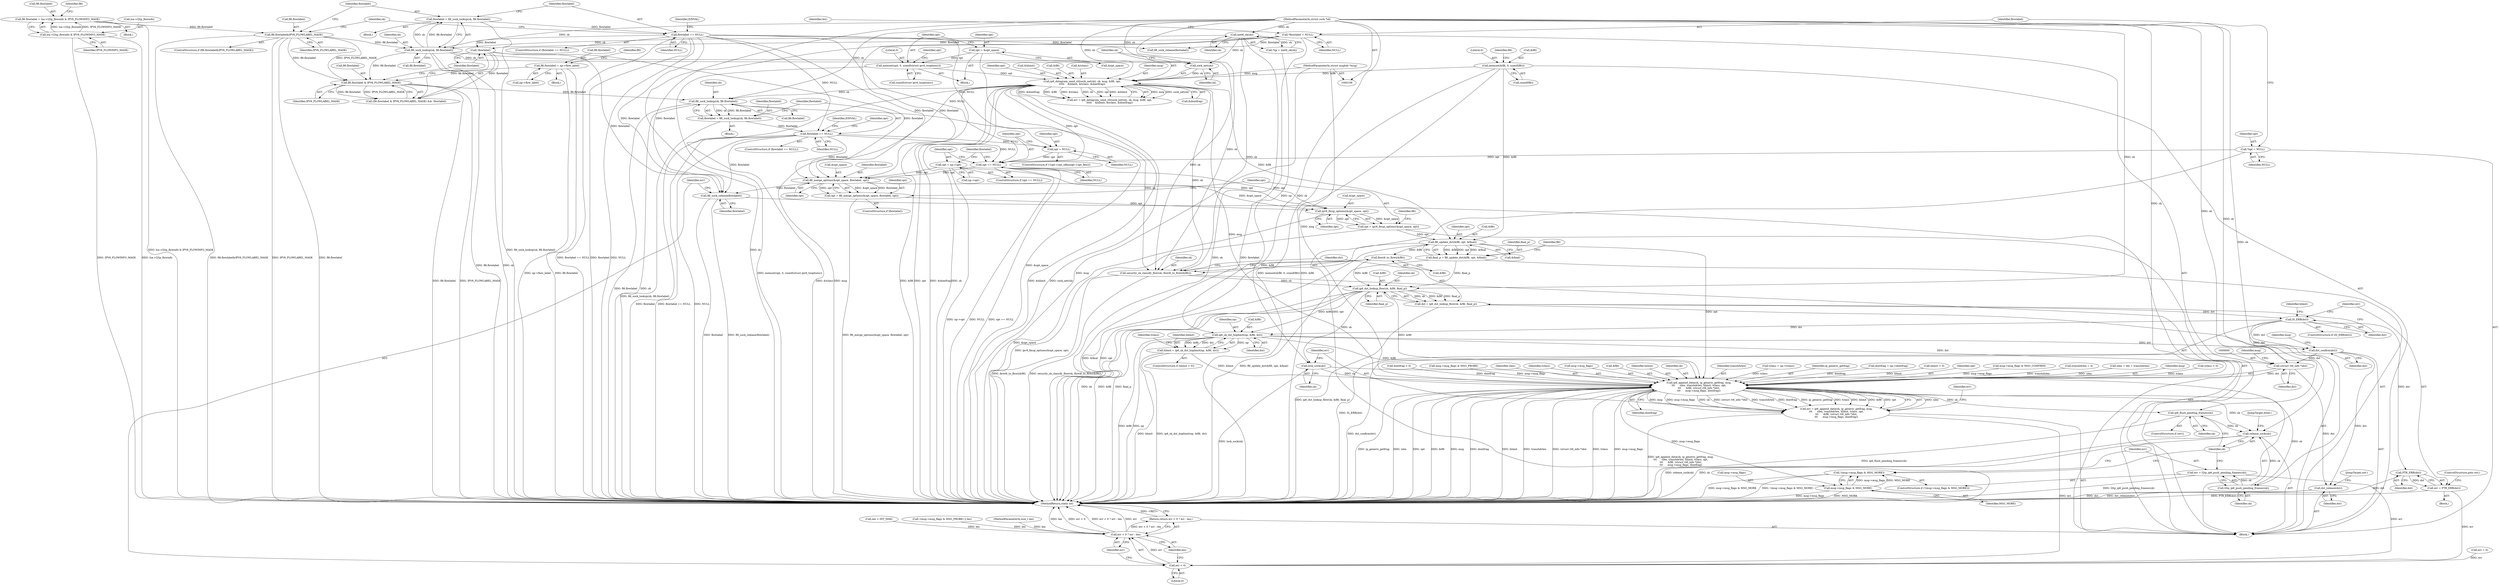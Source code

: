 digraph "1_linux_45f6fad84cc305103b28d73482b344d7f5b76f39_19@pointer" {
"1000429" [label="(Call,fl6_merge_options(&opt_space, flowlabel, opt))"];
"1000125" [label="(Call,*flowlabel = NULL)"];
"1000252" [label="(Call,flowlabel == NULL)"];
"1000244" [label="(Call,flowlabel = fl6_sock_lookup(sk, fl6.flowlabel))"];
"1000246" [label="(Call,fl6_sock_lookup(sk, fl6.flowlabel))"];
"1000118" [label="(Call,inet6_sk(sk))"];
"1000107" [label="(MethodParameterIn,struct sock *sk)"];
"1000238" [label="(Call,fl6.flowlabel&IPV6_FLOWLABEL_MASK)"];
"1000228" [label="(Call,fl6.flowlabel = lsa->l2tp_flowinfo & IPV6_FLOWINFO_MASK)"];
"1000232" [label="(Call,lsa->l2tp_flowinfo & IPV6_FLOWINFO_MASK)"];
"1000387" [label="(Call,!flowlabel)"];
"1000398" [label="(Call,flowlabel == NULL)"];
"1000390" [label="(Call,flowlabel = fl6_sock_lookup(sk, fl6.flowlabel))"];
"1000392" [label="(Call,fl6_sock_lookup(sk, fl6.flowlabel))"];
"1000357" [label="(Call,ip6_datagram_send_ctl(sock_net(sk), sk, msg, &fl6, opt,\n\t\t\t\t\t    &hlimit, &tclass, &dontfrag))"];
"1000358" [label="(Call,sock_net(sk))"];
"1000108" [label="(MethodParameterIn,struct msghdr *msg)"];
"1000181" [label="(Call,memset(&fl6, 0, sizeof(fl6)))"];
"1000344" [label="(Call,memset(opt, 0, sizeof(struct ipv6_txoptions)))"];
"1000340" [label="(Call,opt = &opt_space)"];
"1000382" [label="(Call,fl6.flowlabel & IPV6_FLOWLABEL_MASK)"];
"1000315" [label="(Call,fl6.flowlabel = np->flow_label)"];
"1000417" [label="(Call,opt == NULL)"];
"1000413" [label="(Call,opt = NULL)"];
"1000121" [label="(Call,*opt = NULL)"];
"1000420" [label="(Call,opt = np->opt)"];
"1000427" [label="(Call,opt = fl6_merge_options(&opt_space, flowlabel, opt))"];
"1000436" [label="(Call,ipv6_fixup_options(&opt_space, opt))"];
"1000434" [label="(Call,opt = ipv6_fixup_options(&opt_space, opt))"];
"1000489" [label="(Call,fl6_update_dst(&fl6, opt, &final))"];
"1000487" [label="(Call,final_p = fl6_update_dst(&fl6, opt, &final))"];
"1000533" [label="(Call,ip6_dst_lookup_flow(sk, &fl6, final_p))"];
"1000531" [label="(Call,dst = ip6_dst_lookup_flow(sk, &fl6, final_p))"];
"1000539" [label="(Call,IS_ERR(dst))"];
"1000544" [label="(Call,PTR_ERR(dst))"];
"1000542" [label="(Call,err = PTR_ERR(dst))"];
"1000632" [label="(Call,err < 0)"];
"1000631" [label="(Call,err < 0 ? err : len)"];
"1000630" [label="(Return,return err < 0 ? err : len;)"];
"1000553" [label="(Call,ip6_sk_dst_hoplimit(np, &fl6, dst))"];
"1000551" [label="(Call,hlimit = ip6_sk_dst_hoplimit(np, &fl6, dst))"];
"1000588" [label="(Call,ip6_append_data(sk, ip_generic_getfrag, msg,\n\t\t\t      ulen, transhdrlen, hlimit, tclass, opt,\n\t\t\t      &fl6, (struct rt6_info *)dst,\n\t\t\t      msg->msg_flags, dontfrag))"];
"1000586" [label="(Call,err = ip6_append_data(sk, ip_generic_getfrag, msg,\n\t\t\t      ulen, transhdrlen, hlimit, tclass, opt,\n\t\t\t      &fl6, (struct rt6_info *)dst,\n\t\t\t      msg->msg_flags, dontfrag))"];
"1000608" [label="(Call,ip6_flush_pending_frames(sk))"];
"1000622" [label="(Call,release_sock(sk))"];
"1000613" [label="(Call,msg->msg_flags & MSG_MORE)"];
"1000612" [label="(Call,!(msg->msg_flags & MSG_MORE))"];
"1000620" [label="(Call,l2tp_ip6_push_pending_frames(sk))"];
"1000618" [label="(Call,err = l2tp_ip6_push_pending_frames(sk))"];
"1000599" [label="(Call,(struct rt6_info *)dst)"];
"1000625" [label="(Call,dst_release(dst))"];
"1000638" [label="(Call,dst_confirm(dst))"];
"1000584" [label="(Call,lock_sock(sk))"];
"1000528" [label="(Call,flowi6_to_flowi(&fl6))"];
"1000526" [label="(Call,security_sk_classify_flow(sk, flowi6_to_flowi(&fl6)))"];
"1000628" [label="(Call,fl6_sock_release(flowlabel))"];
"1000629" [label="(Identifier,flowlabel)"];
"1000251" [label="(ControlStructure,if (flowlabel == NULL))"];
"1000388" [label="(Identifier,flowlabel)"];
"1000632" [label="(Call,err < 0)"];
"1000391" [label="(Identifier,flowlabel)"];
"1000488" [label="(Identifier,final_p)"];
"1000386" [label="(Identifier,IPV6_FLOWLABEL_MASK)"];
"1000184" [label="(Literal,0)"];
"1000359" [label="(Identifier,sk)"];
"1000439" [label="(Identifier,opt)"];
"1000107" [label="(MethodParameterIn,struct sock *sk)"];
"1000490" [label="(Call,&fl6)"];
"1000552" [label="(Identifier,hlimit)"];
"1000127" [label="(Identifier,NULL)"];
"1000232" [label="(Call,lsa->l2tp_flowinfo & IPV6_FLOWINFO_MASK)"];
"1000585" [label="(Identifier,sk)"];
"1000422" [label="(Call,np->opt)"];
"1000389" [label="(Block,)"];
"1000542" [label="(Call,err = PTR_ERR(dst))"];
"1000528" [label="(Call,flowi6_to_flowi(&fl6))"];
"1000393" [label="(Identifier,sk)"];
"1000437" [label="(Call,&opt_space)"];
"1000608" [label="(Call,ip6_flush_pending_frames(sk))"];
"1000532" [label="(Identifier,dst)"];
"1000633" [label="(Identifier,err)"];
"1000428" [label="(Identifier,opt)"];
"1000419" [label="(Identifier,NULL)"];
"1000125" [label="(Call,*flowlabel = NULL)"];
"1000252" [label="(Call,flowlabel == NULL)"];
"1000315" [label="(Call,fl6.flowlabel = np->flow_label)"];
"1000416" [label="(ControlStructure,if (opt == NULL))"];
"1000346" [label="(Literal,0)"];
"1000548" [label="(Call,hlimit < 0)"];
"1000613" [label="(Call,msg->msg_flags & MSG_MORE)"];
"1000130" [label="(Identifier,dst)"];
"1000340" [label="(Call,opt = &opt_space)"];
"1000545" [label="(Identifier,dst)"];
"1000229" [label="(Call,fl6.flowlabel)"];
"1000357" [label="(Call,ip6_datagram_send_ctl(sock_net(sk), sk, msg, &fl6, opt,\n\t\t\t\t\t    &hlimit, &tclass, &dontfrag))"];
"1000122" [label="(Identifier,opt)"];
"1000596" [label="(Identifier,opt)"];
"1000420" [label="(Call,opt = np->opt)"];
"1000390" [label="(Call,flowlabel = fl6_sock_lookup(sk, fl6.flowlabel))"];
"1000399" [label="(Identifier,flowlabel)"];
"1000425" [label="(ControlStructure,if (flowlabel))"];
"1000533" [label="(Call,ip6_dst_lookup_flow(sk, &fl6, final_p))"];
"1000588" [label="(Call,ip6_append_data(sk, ip_generic_getfrag, msg,\n\t\t\t      ulen, transhdrlen, hlimit, tclass, opt,\n\t\t\t      &fl6, (struct rt6_info *)dst,\n\t\t\t      msg->msg_flags, dontfrag))"];
"1000534" [label="(Identifier,sk)"];
"1000236" [label="(Identifier,IPV6_FLOWINFO_MASK)"];
"1000316" [label="(Call,fl6.flowlabel)"];
"1000421" [label="(Identifier,opt)"];
"1000635" [label="(Identifier,err)"];
"1000553" [label="(Call,ip6_sk_dst_hoplimit(np, &fl6, dst))"];
"1000239" [label="(Call,fl6.flowlabel)"];
"1000362" [label="(Call,&fl6)"];
"1000577" [label="(Call,msg->msg_flags & MSG_CONFIRM)"];
"1000155" [label="(Call,transhdrlen = 4)"];
"1000623" [label="(Identifier,sk)"];
"1000650" [label="(Call,err = 0)"];
"1000408" [label="(Identifier,opt)"];
"1000584" [label="(Call,lock_sock(sk))"];
"1000638" [label="(Call,dst_confirm(dst))"];
"1000560" [label="(Identifier,tclass)"];
"1000554" [label="(Identifier,np)"];
"1000126" [label="(Identifier,flowlabel)"];
"1000607" [label="(Identifier,err)"];
"1000617" [label="(Identifier,MSG_MORE)"];
"1000645" [label="(Identifier,msg)"];
"1000159" [label="(Call,ulen = len + transhdrlen)"];
"1000392" [label="(Call,fl6_sock_lookup(sk, fl6.flowlabel))"];
"1000344" [label="(Call,memset(opt, 0, sizeof(struct ipv6_txoptions)))"];
"1000591" [label="(Identifier,msg)"];
"1000559" [label="(Call,tclass < 0)"];
"1000394" [label="(Call,fl6.flowlabel)"];
"1000568" [label="(Call,dontfrag < 0)"];
"1000612" [label="(Call,!(msg->msg_flags & MSG_MORE))"];
"1000538" [label="(ControlStructure,if (IS_ERR(dst)))"];
"1000435" [label="(Identifier,opt)"];
"1000551" [label="(Call,hlimit = ip6_sk_dst_hoplimit(np, &fl6, dst))"];
"1000119" [label="(Identifier,sk)"];
"1000487" [label="(Call,final_p = fl6_update_dst(&fl6, opt, &final))"];
"1000643" [label="(Call,msg->msg_flags & MSG_PROBE)"];
"1000622" [label="(Call,release_sock(sk))"];
"1000489" [label="(Call,fl6_update_dst(&fl6, opt, &final))"];
"1000434" [label="(Call,opt = ipv6_fixup_options(&opt_space, opt))"];
"1000325" [label="(Identifier,fl6)"];
"1000606" [label="(ControlStructure,if (err))"];
"1000248" [label="(Call,fl6.flowlabel)"];
"1000418" [label="(Identifier,opt)"];
"1000436" [label="(Call,ipv6_fixup_options(&opt_space, opt))"];
"1000397" [label="(ControlStructure,if (flowlabel == NULL))"];
"1000417" [label="(Call,opt == NULL)"];
"1000414" [label="(Identifier,opt)"];
"1000592" [label="(Identifier,ulen)"];
"1000618" [label="(Call,err = l2tp_ip6_push_pending_frames(sk))"];
"1000499" [label="(Identifier,fl6)"];
"1000595" [label="(Identifier,tclass)"];
"1000367" [label="(Call,&tclass)"];
"1000240" [label="(Identifier,fl6)"];
"1000609" [label="(Identifier,sk)"];
"1000527" [label="(Identifier,sk)"];
"1000369" [label="(Call,&dontfrag)"];
"1000433" [label="(Identifier,opt)"];
"1000121" [label="(Call,*opt = NULL)"];
"1000382" [label="(Call,fl6.flowlabel & IPV6_FLOWLABEL_MASK)"];
"1000526" [label="(Call,security_sk_classify_flow(sk, flowi6_to_flowi(&fl6)))"];
"1000630" [label="(Return,return err < 0 ? err : len;)"];
"1000627" [label="(JumpTarget,out:)"];
"1000641" [label="(Call,!(msg->msg_flags & MSG_PROBE) || len)"];
"1000626" [label="(Identifier,dst)"];
"1000654" [label="(MethodReturn,static int)"];
"1000116" [label="(Call,*np = inet6_sk(sk))"];
"1000535" [label="(Call,&fl6)"];
"1000185" [label="(Call,sizeof(fl6))"];
"1000181" [label="(Call,memset(&fl6, 0, sizeof(fl6)))"];
"1000347" [label="(Call,sizeof(struct ipv6_txoptions))"];
"1000547" [label="(ControlStructure,if (hlimit < 0))"];
"1000345" [label="(Identifier,opt)"];
"1000602" [label="(Call,msg->msg_flags)"];
"1000625" [label="(Call,dst_release(dst))"];
"1000361" [label="(Identifier,msg)"];
"1000228" [label="(Call,fl6.flowlabel = lsa->l2tp_flowinfo & IPV6_FLOWINFO_MASK)"];
"1000358" [label="(Call,sock_net(sk))"];
"1000492" [label="(Identifier,opt)"];
"1000244" [label="(Call,flowlabel = fl6_sock_lookup(sk, fl6.flowlabel))"];
"1000557" [label="(Identifier,dst)"];
"1000233" [label="(Call,lsa->l2tp_flowinfo)"];
"1000351" [label="(Identifier,opt)"];
"1000628" [label="(Call,fl6_sock_release(flowlabel))"];
"1000619" [label="(Identifier,err)"];
"1000601" [label="(Identifier,dst)"];
"1000597" [label="(Call,&fl6)"];
"1000493" [label="(Call,&final)"];
"1000110" [label="(Block,)"];
"1000531" [label="(Call,dst = ip6_dst_lookup_flow(sk, &fl6, final_p))"];
"1000319" [label="(Call,np->flow_label)"];
"1000631" [label="(Call,err < 0 ? err : len)"];
"1000555" [label="(Call,&fl6)"];
"1000166" [label="(Call,len > INT_MAX)"];
"1000398" [label="(Call,flowlabel == NULL)"];
"1000639" [label="(Identifier,dst)"];
"1000586" [label="(Call,err = ip6_append_data(sk, ip_generic_getfrag, msg,\n\t\t\t      ulen, transhdrlen, hlimit, tclass, opt,\n\t\t\t      &fl6, (struct rt6_info *)dst,\n\t\t\t      msg->msg_flags, dontfrag))"];
"1000123" [label="(Identifier,NULL)"];
"1000537" [label="(Identifier,final_p)"];
"1000238" [label="(Call,fl6.flowlabel&IPV6_FLOWLABEL_MASK)"];
"1000245" [label="(Identifier,flowlabel)"];
"1000246" [label="(Call,fl6_sock_lookup(sk, fl6.flowlabel))"];
"1000262" [label="(Identifier,sk)"];
"1000605" [label="(Identifier,dontfrag)"];
"1000341" [label="(Identifier,opt)"];
"1000387" [label="(Call,!flowlabel)"];
"1000415" [label="(Identifier,NULL)"];
"1000442" [label="(Identifier,fl6)"];
"1000299" [label="(Block,)"];
"1000540" [label="(Identifier,dst)"];
"1000381" [label="(Call,(fl6.flowlabel & IPV6_FLOWLABEL_MASK) && !flowlabel)"];
"1000614" [label="(Call,msg->msg_flags)"];
"1000257" [label="(Identifier,EINVAL)"];
"1000620" [label="(Call,l2tp_ip6_push_pending_frames(sk))"];
"1000108" [label="(MethodParameterIn,struct msghdr *msg)"];
"1000242" [label="(Identifier,IPV6_FLOWLABEL_MASK)"];
"1000621" [label="(Identifier,sk)"];
"1000237" [label="(ControlStructure,if (fl6.flowlabel&IPV6_FLOWLABEL_MASK))"];
"1000118" [label="(Call,inet6_sk(sk))"];
"1000342" [label="(Call,&opt_space)"];
"1000611" [label="(ControlStructure,if (!(msg->msg_flags & MSG_MORE)))"];
"1000594" [label="(Identifier,hlimit)"];
"1000589" [label="(Identifier,sk)"];
"1000593" [label="(Identifier,transhdrlen)"];
"1000413" [label="(Call,opt = NULL)"];
"1000227" [label="(Block,)"];
"1000636" [label="(Identifier,len)"];
"1000383" [label="(Call,fl6.flowlabel)"];
"1000541" [label="(Block,)"];
"1000403" [label="(Identifier,EINVAL)"];
"1000549" [label="(Identifier,hlimit)"];
"1000529" [label="(Call,&fl6)"];
"1000603" [label="(Identifier,msg)"];
"1000360" [label="(Identifier,sk)"];
"1000364" [label="(Identifier,opt)"];
"1000562" [label="(Call,tclass = np->tclass)"];
"1000590" [label="(Identifier,ip_generic_getfrag)"];
"1000376" [label="(Call,fl6_sock_release(flowlabel))"];
"1000587" [label="(Identifier,err)"];
"1000253" [label="(Identifier,flowlabel)"];
"1000543" [label="(Identifier,err)"];
"1000243" [label="(Block,)"];
"1000624" [label="(JumpTarget,done:)"];
"1000339" [label="(Block,)"];
"1000427" [label="(Call,opt = fl6_merge_options(&opt_space, flowlabel, opt))"];
"1000539" [label="(Call,IS_ERR(dst))"];
"1000546" [label="(ControlStructure,goto out;)"];
"1000400" [label="(Identifier,NULL)"];
"1000599" [label="(Call,(struct rt6_info *)dst)"];
"1000109" [label="(MethodParameterIn,size_t len)"];
"1000254" [label="(Identifier,NULL)"];
"1000365" [label="(Call,&hlimit)"];
"1000247" [label="(Identifier,sk)"];
"1000544" [label="(Call,PTR_ERR(dst))"];
"1000634" [label="(Literal,0)"];
"1000426" [label="(Identifier,flowlabel)"];
"1000355" [label="(Call,err = ip6_datagram_send_ctl(sock_net(sk), sk, msg, &fl6, opt,\n\t\t\t\t\t    &hlimit, &tclass, &dontfrag))"];
"1000430" [label="(Call,&opt_space)"];
"1000189" [label="(Identifier,fl6)"];
"1000432" [label="(Identifier,flowlabel)"];
"1000429" [label="(Call,fl6_merge_options(&opt_space, flowlabel, opt))"];
"1000571" [label="(Call,dontfrag = np->dontfrag)"];
"1000182" [label="(Call,&fl6)"];
"1000404" [label="(ControlStructure,if (!(opt->opt_nflen|opt->opt_flen)))"];
"1000429" -> "1000427"  [label="AST: "];
"1000429" -> "1000433"  [label="CFG: "];
"1000430" -> "1000429"  [label="AST: "];
"1000432" -> "1000429"  [label="AST: "];
"1000433" -> "1000429"  [label="AST: "];
"1000427" -> "1000429"  [label="CFG: "];
"1000429" -> "1000427"  [label="DDG: &opt_space"];
"1000429" -> "1000427"  [label="DDG: flowlabel"];
"1000429" -> "1000427"  [label="DDG: opt"];
"1000125" -> "1000429"  [label="DDG: flowlabel"];
"1000252" -> "1000429"  [label="DDG: flowlabel"];
"1000387" -> "1000429"  [label="DDG: flowlabel"];
"1000398" -> "1000429"  [label="DDG: flowlabel"];
"1000417" -> "1000429"  [label="DDG: opt"];
"1000420" -> "1000429"  [label="DDG: opt"];
"1000429" -> "1000436"  [label="DDG: &opt_space"];
"1000429" -> "1000628"  [label="DDG: flowlabel"];
"1000125" -> "1000110"  [label="AST: "];
"1000125" -> "1000127"  [label="CFG: "];
"1000126" -> "1000125"  [label="AST: "];
"1000127" -> "1000125"  [label="AST: "];
"1000130" -> "1000125"  [label="CFG: "];
"1000125" -> "1000654"  [label="DDG: flowlabel"];
"1000125" -> "1000376"  [label="DDG: flowlabel"];
"1000125" -> "1000387"  [label="DDG: flowlabel"];
"1000125" -> "1000628"  [label="DDG: flowlabel"];
"1000252" -> "1000251"  [label="AST: "];
"1000252" -> "1000254"  [label="CFG: "];
"1000253" -> "1000252"  [label="AST: "];
"1000254" -> "1000252"  [label="AST: "];
"1000257" -> "1000252"  [label="CFG: "];
"1000262" -> "1000252"  [label="CFG: "];
"1000252" -> "1000654"  [label="DDG: flowlabel"];
"1000252" -> "1000654"  [label="DDG: NULL"];
"1000252" -> "1000654"  [label="DDG: flowlabel == NULL"];
"1000244" -> "1000252"  [label="DDG: flowlabel"];
"1000252" -> "1000376"  [label="DDG: flowlabel"];
"1000252" -> "1000387"  [label="DDG: flowlabel"];
"1000252" -> "1000398"  [label="DDG: NULL"];
"1000252" -> "1000413"  [label="DDG: NULL"];
"1000252" -> "1000417"  [label="DDG: NULL"];
"1000252" -> "1000628"  [label="DDG: flowlabel"];
"1000244" -> "1000243"  [label="AST: "];
"1000244" -> "1000246"  [label="CFG: "];
"1000245" -> "1000244"  [label="AST: "];
"1000246" -> "1000244"  [label="AST: "];
"1000253" -> "1000244"  [label="CFG: "];
"1000244" -> "1000654"  [label="DDG: fl6_sock_lookup(sk, fl6.flowlabel)"];
"1000246" -> "1000244"  [label="DDG: sk"];
"1000246" -> "1000244"  [label="DDG: fl6.flowlabel"];
"1000246" -> "1000248"  [label="CFG: "];
"1000247" -> "1000246"  [label="AST: "];
"1000248" -> "1000246"  [label="AST: "];
"1000246" -> "1000654"  [label="DDG: fl6.flowlabel"];
"1000246" -> "1000654"  [label="DDG: sk"];
"1000118" -> "1000246"  [label="DDG: sk"];
"1000107" -> "1000246"  [label="DDG: sk"];
"1000238" -> "1000246"  [label="DDG: fl6.flowlabel"];
"1000246" -> "1000358"  [label="DDG: sk"];
"1000246" -> "1000382"  [label="DDG: fl6.flowlabel"];
"1000246" -> "1000526"  [label="DDG: sk"];
"1000118" -> "1000116"  [label="AST: "];
"1000118" -> "1000119"  [label="CFG: "];
"1000119" -> "1000118"  [label="AST: "];
"1000116" -> "1000118"  [label="CFG: "];
"1000118" -> "1000654"  [label="DDG: sk"];
"1000118" -> "1000116"  [label="DDG: sk"];
"1000107" -> "1000118"  [label="DDG: sk"];
"1000118" -> "1000358"  [label="DDG: sk"];
"1000118" -> "1000526"  [label="DDG: sk"];
"1000107" -> "1000106"  [label="AST: "];
"1000107" -> "1000654"  [label="DDG: sk"];
"1000107" -> "1000358"  [label="DDG: sk"];
"1000107" -> "1000357"  [label="DDG: sk"];
"1000107" -> "1000392"  [label="DDG: sk"];
"1000107" -> "1000526"  [label="DDG: sk"];
"1000107" -> "1000533"  [label="DDG: sk"];
"1000107" -> "1000584"  [label="DDG: sk"];
"1000107" -> "1000588"  [label="DDG: sk"];
"1000107" -> "1000608"  [label="DDG: sk"];
"1000107" -> "1000620"  [label="DDG: sk"];
"1000107" -> "1000622"  [label="DDG: sk"];
"1000238" -> "1000237"  [label="AST: "];
"1000238" -> "1000242"  [label="CFG: "];
"1000239" -> "1000238"  [label="AST: "];
"1000242" -> "1000238"  [label="AST: "];
"1000245" -> "1000238"  [label="CFG: "];
"1000262" -> "1000238"  [label="CFG: "];
"1000238" -> "1000654"  [label="DDG: fl6.flowlabel"];
"1000238" -> "1000654"  [label="DDG: fl6.flowlabel&IPV6_FLOWLABEL_MASK"];
"1000238" -> "1000654"  [label="DDG: IPV6_FLOWLABEL_MASK"];
"1000228" -> "1000238"  [label="DDG: fl6.flowlabel"];
"1000238" -> "1000382"  [label="DDG: fl6.flowlabel"];
"1000238" -> "1000382"  [label="DDG: IPV6_FLOWLABEL_MASK"];
"1000228" -> "1000227"  [label="AST: "];
"1000228" -> "1000232"  [label="CFG: "];
"1000229" -> "1000228"  [label="AST: "];
"1000232" -> "1000228"  [label="AST: "];
"1000240" -> "1000228"  [label="CFG: "];
"1000228" -> "1000654"  [label="DDG: lsa->l2tp_flowinfo & IPV6_FLOWINFO_MASK"];
"1000232" -> "1000228"  [label="DDG: lsa->l2tp_flowinfo"];
"1000232" -> "1000228"  [label="DDG: IPV6_FLOWINFO_MASK"];
"1000232" -> "1000236"  [label="CFG: "];
"1000233" -> "1000232"  [label="AST: "];
"1000236" -> "1000232"  [label="AST: "];
"1000232" -> "1000654"  [label="DDG: IPV6_FLOWINFO_MASK"];
"1000232" -> "1000654"  [label="DDG: lsa->l2tp_flowinfo"];
"1000387" -> "1000381"  [label="AST: "];
"1000387" -> "1000388"  [label="CFG: "];
"1000388" -> "1000387"  [label="AST: "];
"1000381" -> "1000387"  [label="CFG: "];
"1000387" -> "1000381"  [label="DDG: flowlabel"];
"1000387" -> "1000628"  [label="DDG: flowlabel"];
"1000398" -> "1000397"  [label="AST: "];
"1000398" -> "1000400"  [label="CFG: "];
"1000399" -> "1000398"  [label="AST: "];
"1000400" -> "1000398"  [label="AST: "];
"1000403" -> "1000398"  [label="CFG: "];
"1000408" -> "1000398"  [label="CFG: "];
"1000398" -> "1000654"  [label="DDG: flowlabel == NULL"];
"1000398" -> "1000654"  [label="DDG: NULL"];
"1000398" -> "1000654"  [label="DDG: flowlabel"];
"1000390" -> "1000398"  [label="DDG: flowlabel"];
"1000398" -> "1000413"  [label="DDG: NULL"];
"1000398" -> "1000417"  [label="DDG: NULL"];
"1000398" -> "1000628"  [label="DDG: flowlabel"];
"1000390" -> "1000389"  [label="AST: "];
"1000390" -> "1000392"  [label="CFG: "];
"1000391" -> "1000390"  [label="AST: "];
"1000392" -> "1000390"  [label="AST: "];
"1000399" -> "1000390"  [label="CFG: "];
"1000390" -> "1000654"  [label="DDG: fl6_sock_lookup(sk, fl6.flowlabel)"];
"1000392" -> "1000390"  [label="DDG: sk"];
"1000392" -> "1000390"  [label="DDG: fl6.flowlabel"];
"1000392" -> "1000394"  [label="CFG: "];
"1000393" -> "1000392"  [label="AST: "];
"1000394" -> "1000392"  [label="AST: "];
"1000392" -> "1000654"  [label="DDG: fl6.flowlabel"];
"1000392" -> "1000654"  [label="DDG: sk"];
"1000357" -> "1000392"  [label="DDG: sk"];
"1000382" -> "1000392"  [label="DDG: fl6.flowlabel"];
"1000392" -> "1000526"  [label="DDG: sk"];
"1000357" -> "1000355"  [label="AST: "];
"1000357" -> "1000369"  [label="CFG: "];
"1000358" -> "1000357"  [label="AST: "];
"1000360" -> "1000357"  [label="AST: "];
"1000361" -> "1000357"  [label="AST: "];
"1000362" -> "1000357"  [label="AST: "];
"1000364" -> "1000357"  [label="AST: "];
"1000365" -> "1000357"  [label="AST: "];
"1000367" -> "1000357"  [label="AST: "];
"1000369" -> "1000357"  [label="AST: "];
"1000355" -> "1000357"  [label="CFG: "];
"1000357" -> "1000654"  [label="DDG: &hlimit"];
"1000357" -> "1000654"  [label="DDG: &dontfrag"];
"1000357" -> "1000654"  [label="DDG: msg"];
"1000357" -> "1000654"  [label="DDG: opt"];
"1000357" -> "1000654"  [label="DDG: sock_net(sk)"];
"1000357" -> "1000654"  [label="DDG: &tclass"];
"1000357" -> "1000654"  [label="DDG: sk"];
"1000357" -> "1000654"  [label="DDG: &fl6"];
"1000357" -> "1000355"  [label="DDG: msg"];
"1000357" -> "1000355"  [label="DDG: sock_net(sk)"];
"1000357" -> "1000355"  [label="DDG: &dontfrag"];
"1000357" -> "1000355"  [label="DDG: &fl6"];
"1000357" -> "1000355"  [label="DDG: &tclass"];
"1000357" -> "1000355"  [label="DDG: sk"];
"1000357" -> "1000355"  [label="DDG: opt"];
"1000357" -> "1000355"  [label="DDG: &hlimit"];
"1000358" -> "1000357"  [label="DDG: sk"];
"1000108" -> "1000357"  [label="DDG: msg"];
"1000181" -> "1000357"  [label="DDG: &fl6"];
"1000344" -> "1000357"  [label="DDG: opt"];
"1000357" -> "1000417"  [label="DDG: opt"];
"1000357" -> "1000489"  [label="DDG: &fl6"];
"1000357" -> "1000526"  [label="DDG: sk"];
"1000357" -> "1000588"  [label="DDG: msg"];
"1000358" -> "1000359"  [label="CFG: "];
"1000359" -> "1000358"  [label="AST: "];
"1000360" -> "1000358"  [label="CFG: "];
"1000108" -> "1000106"  [label="AST: "];
"1000108" -> "1000654"  [label="DDG: msg"];
"1000108" -> "1000588"  [label="DDG: msg"];
"1000181" -> "1000110"  [label="AST: "];
"1000181" -> "1000185"  [label="CFG: "];
"1000182" -> "1000181"  [label="AST: "];
"1000184" -> "1000181"  [label="AST: "];
"1000185" -> "1000181"  [label="AST: "];
"1000189" -> "1000181"  [label="CFG: "];
"1000181" -> "1000654"  [label="DDG: &fl6"];
"1000181" -> "1000654"  [label="DDG: memset(&fl6, 0, sizeof(fl6))"];
"1000181" -> "1000489"  [label="DDG: &fl6"];
"1000344" -> "1000339"  [label="AST: "];
"1000344" -> "1000347"  [label="CFG: "];
"1000345" -> "1000344"  [label="AST: "];
"1000346" -> "1000344"  [label="AST: "];
"1000347" -> "1000344"  [label="AST: "];
"1000351" -> "1000344"  [label="CFG: "];
"1000344" -> "1000654"  [label="DDG: memset(opt, 0, sizeof(struct ipv6_txoptions))"];
"1000340" -> "1000344"  [label="DDG: opt"];
"1000340" -> "1000339"  [label="AST: "];
"1000340" -> "1000342"  [label="CFG: "];
"1000341" -> "1000340"  [label="AST: "];
"1000342" -> "1000340"  [label="AST: "];
"1000345" -> "1000340"  [label="CFG: "];
"1000340" -> "1000654"  [label="DDG: &opt_space"];
"1000382" -> "1000381"  [label="AST: "];
"1000382" -> "1000386"  [label="CFG: "];
"1000383" -> "1000382"  [label="AST: "];
"1000386" -> "1000382"  [label="AST: "];
"1000388" -> "1000382"  [label="CFG: "];
"1000381" -> "1000382"  [label="CFG: "];
"1000382" -> "1000654"  [label="DDG: fl6.flowlabel"];
"1000382" -> "1000654"  [label="DDG: IPV6_FLOWLABEL_MASK"];
"1000382" -> "1000381"  [label="DDG: fl6.flowlabel"];
"1000382" -> "1000381"  [label="DDG: IPV6_FLOWLABEL_MASK"];
"1000315" -> "1000382"  [label="DDG: fl6.flowlabel"];
"1000315" -> "1000299"  [label="AST: "];
"1000315" -> "1000319"  [label="CFG: "];
"1000316" -> "1000315"  [label="AST: "];
"1000319" -> "1000315"  [label="AST: "];
"1000325" -> "1000315"  [label="CFG: "];
"1000315" -> "1000654"  [label="DDG: fl6.flowlabel"];
"1000315" -> "1000654"  [label="DDG: np->flow_label"];
"1000417" -> "1000416"  [label="AST: "];
"1000417" -> "1000419"  [label="CFG: "];
"1000418" -> "1000417"  [label="AST: "];
"1000419" -> "1000417"  [label="AST: "];
"1000421" -> "1000417"  [label="CFG: "];
"1000426" -> "1000417"  [label="CFG: "];
"1000417" -> "1000654"  [label="DDG: opt == NULL"];
"1000417" -> "1000654"  [label="DDG: NULL"];
"1000413" -> "1000417"  [label="DDG: opt"];
"1000121" -> "1000417"  [label="DDG: opt"];
"1000417" -> "1000436"  [label="DDG: opt"];
"1000413" -> "1000404"  [label="AST: "];
"1000413" -> "1000415"  [label="CFG: "];
"1000414" -> "1000413"  [label="AST: "];
"1000415" -> "1000413"  [label="AST: "];
"1000418" -> "1000413"  [label="CFG: "];
"1000121" -> "1000110"  [label="AST: "];
"1000121" -> "1000123"  [label="CFG: "];
"1000122" -> "1000121"  [label="AST: "];
"1000123" -> "1000121"  [label="AST: "];
"1000126" -> "1000121"  [label="CFG: "];
"1000121" -> "1000654"  [label="DDG: opt"];
"1000420" -> "1000416"  [label="AST: "];
"1000420" -> "1000422"  [label="CFG: "];
"1000421" -> "1000420"  [label="AST: "];
"1000422" -> "1000420"  [label="AST: "];
"1000426" -> "1000420"  [label="CFG: "];
"1000420" -> "1000654"  [label="DDG: np->opt"];
"1000420" -> "1000436"  [label="DDG: opt"];
"1000427" -> "1000425"  [label="AST: "];
"1000428" -> "1000427"  [label="AST: "];
"1000435" -> "1000427"  [label="CFG: "];
"1000427" -> "1000654"  [label="DDG: fl6_merge_options(&opt_space, flowlabel, opt)"];
"1000427" -> "1000436"  [label="DDG: opt"];
"1000436" -> "1000434"  [label="AST: "];
"1000436" -> "1000439"  [label="CFG: "];
"1000437" -> "1000436"  [label="AST: "];
"1000439" -> "1000436"  [label="AST: "];
"1000434" -> "1000436"  [label="CFG: "];
"1000436" -> "1000654"  [label="DDG: &opt_space"];
"1000436" -> "1000434"  [label="DDG: &opt_space"];
"1000436" -> "1000434"  [label="DDG: opt"];
"1000434" -> "1000110"  [label="AST: "];
"1000435" -> "1000434"  [label="AST: "];
"1000442" -> "1000434"  [label="CFG: "];
"1000434" -> "1000654"  [label="DDG: ipv6_fixup_options(&opt_space, opt)"];
"1000434" -> "1000489"  [label="DDG: opt"];
"1000489" -> "1000487"  [label="AST: "];
"1000489" -> "1000493"  [label="CFG: "];
"1000490" -> "1000489"  [label="AST: "];
"1000492" -> "1000489"  [label="AST: "];
"1000493" -> "1000489"  [label="AST: "];
"1000487" -> "1000489"  [label="CFG: "];
"1000489" -> "1000654"  [label="DDG: &final"];
"1000489" -> "1000654"  [label="DDG: opt"];
"1000489" -> "1000487"  [label="DDG: &fl6"];
"1000489" -> "1000487"  [label="DDG: opt"];
"1000489" -> "1000487"  [label="DDG: &final"];
"1000489" -> "1000528"  [label="DDG: &fl6"];
"1000489" -> "1000588"  [label="DDG: opt"];
"1000487" -> "1000110"  [label="AST: "];
"1000488" -> "1000487"  [label="AST: "];
"1000499" -> "1000487"  [label="CFG: "];
"1000487" -> "1000654"  [label="DDG: fl6_update_dst(&fl6, opt, &final)"];
"1000487" -> "1000533"  [label="DDG: final_p"];
"1000533" -> "1000531"  [label="AST: "];
"1000533" -> "1000537"  [label="CFG: "];
"1000534" -> "1000533"  [label="AST: "];
"1000535" -> "1000533"  [label="AST: "];
"1000537" -> "1000533"  [label="AST: "];
"1000531" -> "1000533"  [label="CFG: "];
"1000533" -> "1000654"  [label="DDG: sk"];
"1000533" -> "1000654"  [label="DDG: &fl6"];
"1000533" -> "1000654"  [label="DDG: final_p"];
"1000533" -> "1000531"  [label="DDG: sk"];
"1000533" -> "1000531"  [label="DDG: &fl6"];
"1000533" -> "1000531"  [label="DDG: final_p"];
"1000526" -> "1000533"  [label="DDG: sk"];
"1000528" -> "1000533"  [label="DDG: &fl6"];
"1000533" -> "1000553"  [label="DDG: &fl6"];
"1000533" -> "1000584"  [label="DDG: sk"];
"1000533" -> "1000588"  [label="DDG: &fl6"];
"1000531" -> "1000110"  [label="AST: "];
"1000532" -> "1000531"  [label="AST: "];
"1000540" -> "1000531"  [label="CFG: "];
"1000531" -> "1000654"  [label="DDG: ip6_dst_lookup_flow(sk, &fl6, final_p)"];
"1000531" -> "1000539"  [label="DDG: dst"];
"1000539" -> "1000538"  [label="AST: "];
"1000539" -> "1000540"  [label="CFG: "];
"1000540" -> "1000539"  [label="AST: "];
"1000543" -> "1000539"  [label="CFG: "];
"1000549" -> "1000539"  [label="CFG: "];
"1000539" -> "1000654"  [label="DDG: IS_ERR(dst)"];
"1000539" -> "1000544"  [label="DDG: dst"];
"1000539" -> "1000553"  [label="DDG: dst"];
"1000539" -> "1000599"  [label="DDG: dst"];
"1000539" -> "1000638"  [label="DDG: dst"];
"1000544" -> "1000542"  [label="AST: "];
"1000544" -> "1000545"  [label="CFG: "];
"1000545" -> "1000544"  [label="AST: "];
"1000542" -> "1000544"  [label="CFG: "];
"1000544" -> "1000654"  [label="DDG: dst"];
"1000544" -> "1000542"  [label="DDG: dst"];
"1000542" -> "1000541"  [label="AST: "];
"1000543" -> "1000542"  [label="AST: "];
"1000546" -> "1000542"  [label="CFG: "];
"1000542" -> "1000654"  [label="DDG: PTR_ERR(dst)"];
"1000542" -> "1000632"  [label="DDG: err"];
"1000632" -> "1000631"  [label="AST: "];
"1000632" -> "1000634"  [label="CFG: "];
"1000633" -> "1000632"  [label="AST: "];
"1000634" -> "1000632"  [label="AST: "];
"1000635" -> "1000632"  [label="CFG: "];
"1000636" -> "1000632"  [label="CFG: "];
"1000632" -> "1000631"  [label="DDG: err"];
"1000650" -> "1000632"  [label="DDG: err"];
"1000586" -> "1000632"  [label="DDG: err"];
"1000618" -> "1000632"  [label="DDG: err"];
"1000631" -> "1000630"  [label="AST: "];
"1000631" -> "1000635"  [label="CFG: "];
"1000631" -> "1000636"  [label="CFG: "];
"1000635" -> "1000631"  [label="AST: "];
"1000636" -> "1000631"  [label="AST: "];
"1000630" -> "1000631"  [label="CFG: "];
"1000631" -> "1000654"  [label="DDG: err < 0"];
"1000631" -> "1000654"  [label="DDG: err < 0 ? err : len"];
"1000631" -> "1000654"  [label="DDG: err"];
"1000631" -> "1000654"  [label="DDG: len"];
"1000631" -> "1000630"  [label="DDG: err < 0 ? err : len"];
"1000166" -> "1000631"  [label="DDG: len"];
"1000641" -> "1000631"  [label="DDG: len"];
"1000109" -> "1000631"  [label="DDG: len"];
"1000630" -> "1000110"  [label="AST: "];
"1000654" -> "1000630"  [label="CFG: "];
"1000630" -> "1000654"  [label="DDG: <RET>"];
"1000553" -> "1000551"  [label="AST: "];
"1000553" -> "1000557"  [label="CFG: "];
"1000554" -> "1000553"  [label="AST: "];
"1000555" -> "1000553"  [label="AST: "];
"1000557" -> "1000553"  [label="AST: "];
"1000551" -> "1000553"  [label="CFG: "];
"1000553" -> "1000654"  [label="DDG: np"];
"1000553" -> "1000654"  [label="DDG: &fl6"];
"1000553" -> "1000551"  [label="DDG: np"];
"1000553" -> "1000551"  [label="DDG: &fl6"];
"1000553" -> "1000551"  [label="DDG: dst"];
"1000116" -> "1000553"  [label="DDG: np"];
"1000553" -> "1000588"  [label="DDG: &fl6"];
"1000553" -> "1000599"  [label="DDG: dst"];
"1000553" -> "1000638"  [label="DDG: dst"];
"1000551" -> "1000547"  [label="AST: "];
"1000552" -> "1000551"  [label="AST: "];
"1000560" -> "1000551"  [label="CFG: "];
"1000551" -> "1000654"  [label="DDG: ip6_sk_dst_hoplimit(np, &fl6, dst)"];
"1000551" -> "1000654"  [label="DDG: hlimit"];
"1000551" -> "1000588"  [label="DDG: hlimit"];
"1000588" -> "1000586"  [label="AST: "];
"1000588" -> "1000605"  [label="CFG: "];
"1000589" -> "1000588"  [label="AST: "];
"1000590" -> "1000588"  [label="AST: "];
"1000591" -> "1000588"  [label="AST: "];
"1000592" -> "1000588"  [label="AST: "];
"1000593" -> "1000588"  [label="AST: "];
"1000594" -> "1000588"  [label="AST: "];
"1000595" -> "1000588"  [label="AST: "];
"1000596" -> "1000588"  [label="AST: "];
"1000597" -> "1000588"  [label="AST: "];
"1000599" -> "1000588"  [label="AST: "];
"1000602" -> "1000588"  [label="AST: "];
"1000605" -> "1000588"  [label="AST: "];
"1000586" -> "1000588"  [label="CFG: "];
"1000588" -> "1000654"  [label="DDG: (struct rt6_info *)dst"];
"1000588" -> "1000654"  [label="DDG: tclass"];
"1000588" -> "1000654"  [label="DDG: ip_generic_getfrag"];
"1000588" -> "1000654"  [label="DDG: &fl6"];
"1000588" -> "1000654"  [label="DDG: msg->msg_flags"];
"1000588" -> "1000654"  [label="DDG: ulen"];
"1000588" -> "1000654"  [label="DDG: opt"];
"1000588" -> "1000654"  [label="DDG: msg"];
"1000588" -> "1000654"  [label="DDG: dontfrag"];
"1000588" -> "1000654"  [label="DDG: hlimit"];
"1000588" -> "1000654"  [label="DDG: transhdrlen"];
"1000588" -> "1000586"  [label="DDG: ulen"];
"1000588" -> "1000586"  [label="DDG: msg"];
"1000588" -> "1000586"  [label="DDG: msg->msg_flags"];
"1000588" -> "1000586"  [label="DDG: sk"];
"1000588" -> "1000586"  [label="DDG: (struct rt6_info *)dst"];
"1000588" -> "1000586"  [label="DDG: transhdrlen"];
"1000588" -> "1000586"  [label="DDG: dontfrag"];
"1000588" -> "1000586"  [label="DDG: ip_generic_getfrag"];
"1000588" -> "1000586"  [label="DDG: tclass"];
"1000588" -> "1000586"  [label="DDG: hlimit"];
"1000588" -> "1000586"  [label="DDG: &fl6"];
"1000588" -> "1000586"  [label="DDG: opt"];
"1000584" -> "1000588"  [label="DDG: sk"];
"1000159" -> "1000588"  [label="DDG: ulen"];
"1000155" -> "1000588"  [label="DDG: transhdrlen"];
"1000548" -> "1000588"  [label="DDG: hlimit"];
"1000559" -> "1000588"  [label="DDG: tclass"];
"1000562" -> "1000588"  [label="DDG: tclass"];
"1000599" -> "1000588"  [label="DDG: dst"];
"1000643" -> "1000588"  [label="DDG: msg->msg_flags"];
"1000577" -> "1000588"  [label="DDG: msg->msg_flags"];
"1000568" -> "1000588"  [label="DDG: dontfrag"];
"1000571" -> "1000588"  [label="DDG: dontfrag"];
"1000588" -> "1000608"  [label="DDG: sk"];
"1000588" -> "1000613"  [label="DDG: msg->msg_flags"];
"1000588" -> "1000620"  [label="DDG: sk"];
"1000588" -> "1000622"  [label="DDG: sk"];
"1000586" -> "1000110"  [label="AST: "];
"1000587" -> "1000586"  [label="AST: "];
"1000607" -> "1000586"  [label="CFG: "];
"1000586" -> "1000654"  [label="DDG: ip6_append_data(sk, ip_generic_getfrag, msg,\n\t\t\t      ulen, transhdrlen, hlimit, tclass, opt,\n\t\t\t      &fl6, (struct rt6_info *)dst,\n\t\t\t      msg->msg_flags, dontfrag)"];
"1000608" -> "1000606"  [label="AST: "];
"1000608" -> "1000609"  [label="CFG: "];
"1000609" -> "1000608"  [label="AST: "];
"1000623" -> "1000608"  [label="CFG: "];
"1000608" -> "1000654"  [label="DDG: ip6_flush_pending_frames(sk)"];
"1000608" -> "1000622"  [label="DDG: sk"];
"1000622" -> "1000110"  [label="AST: "];
"1000622" -> "1000623"  [label="CFG: "];
"1000623" -> "1000622"  [label="AST: "];
"1000624" -> "1000622"  [label="CFG: "];
"1000622" -> "1000654"  [label="DDG: release_sock(sk)"];
"1000622" -> "1000654"  [label="DDG: sk"];
"1000620" -> "1000622"  [label="DDG: sk"];
"1000613" -> "1000612"  [label="AST: "];
"1000613" -> "1000617"  [label="CFG: "];
"1000614" -> "1000613"  [label="AST: "];
"1000617" -> "1000613"  [label="AST: "];
"1000612" -> "1000613"  [label="CFG: "];
"1000613" -> "1000654"  [label="DDG: msg->msg_flags"];
"1000613" -> "1000654"  [label="DDG: MSG_MORE"];
"1000613" -> "1000612"  [label="DDG: msg->msg_flags"];
"1000613" -> "1000612"  [label="DDG: MSG_MORE"];
"1000612" -> "1000611"  [label="AST: "];
"1000619" -> "1000612"  [label="CFG: "];
"1000623" -> "1000612"  [label="CFG: "];
"1000612" -> "1000654"  [label="DDG: msg->msg_flags & MSG_MORE"];
"1000612" -> "1000654"  [label="DDG: !(msg->msg_flags & MSG_MORE)"];
"1000620" -> "1000618"  [label="AST: "];
"1000620" -> "1000621"  [label="CFG: "];
"1000621" -> "1000620"  [label="AST: "];
"1000618" -> "1000620"  [label="CFG: "];
"1000620" -> "1000618"  [label="DDG: sk"];
"1000618" -> "1000611"  [label="AST: "];
"1000619" -> "1000618"  [label="AST: "];
"1000623" -> "1000618"  [label="CFG: "];
"1000618" -> "1000654"  [label="DDG: l2tp_ip6_push_pending_frames(sk)"];
"1000599" -> "1000601"  [label="CFG: "];
"1000600" -> "1000599"  [label="AST: "];
"1000601" -> "1000599"  [label="AST: "];
"1000603" -> "1000599"  [label="CFG: "];
"1000638" -> "1000599"  [label="DDG: dst"];
"1000599" -> "1000625"  [label="DDG: dst"];
"1000625" -> "1000110"  [label="AST: "];
"1000625" -> "1000626"  [label="CFG: "];
"1000626" -> "1000625"  [label="AST: "];
"1000627" -> "1000625"  [label="CFG: "];
"1000625" -> "1000654"  [label="DDG: dst"];
"1000625" -> "1000654"  [label="DDG: dst_release(dst)"];
"1000638" -> "1000625"  [label="DDG: dst"];
"1000638" -> "1000110"  [label="AST: "];
"1000638" -> "1000639"  [label="CFG: "];
"1000639" -> "1000638"  [label="AST: "];
"1000645" -> "1000638"  [label="CFG: "];
"1000638" -> "1000654"  [label="DDG: dst_confirm(dst)"];
"1000584" -> "1000110"  [label="AST: "];
"1000584" -> "1000585"  [label="CFG: "];
"1000585" -> "1000584"  [label="AST: "];
"1000587" -> "1000584"  [label="CFG: "];
"1000584" -> "1000654"  [label="DDG: lock_sock(sk)"];
"1000528" -> "1000526"  [label="AST: "];
"1000528" -> "1000529"  [label="CFG: "];
"1000529" -> "1000528"  [label="AST: "];
"1000526" -> "1000528"  [label="CFG: "];
"1000528" -> "1000526"  [label="DDG: &fl6"];
"1000526" -> "1000110"  [label="AST: "];
"1000527" -> "1000526"  [label="AST: "];
"1000532" -> "1000526"  [label="CFG: "];
"1000526" -> "1000654"  [label="DDG: flowi6_to_flowi(&fl6)"];
"1000526" -> "1000654"  [label="DDG: security_sk_classify_flow(sk, flowi6_to_flowi(&fl6))"];
"1000628" -> "1000110"  [label="AST: "];
"1000628" -> "1000629"  [label="CFG: "];
"1000629" -> "1000628"  [label="AST: "];
"1000633" -> "1000628"  [label="CFG: "];
"1000628" -> "1000654"  [label="DDG: flowlabel"];
"1000628" -> "1000654"  [label="DDG: fl6_sock_release(flowlabel)"];
}
